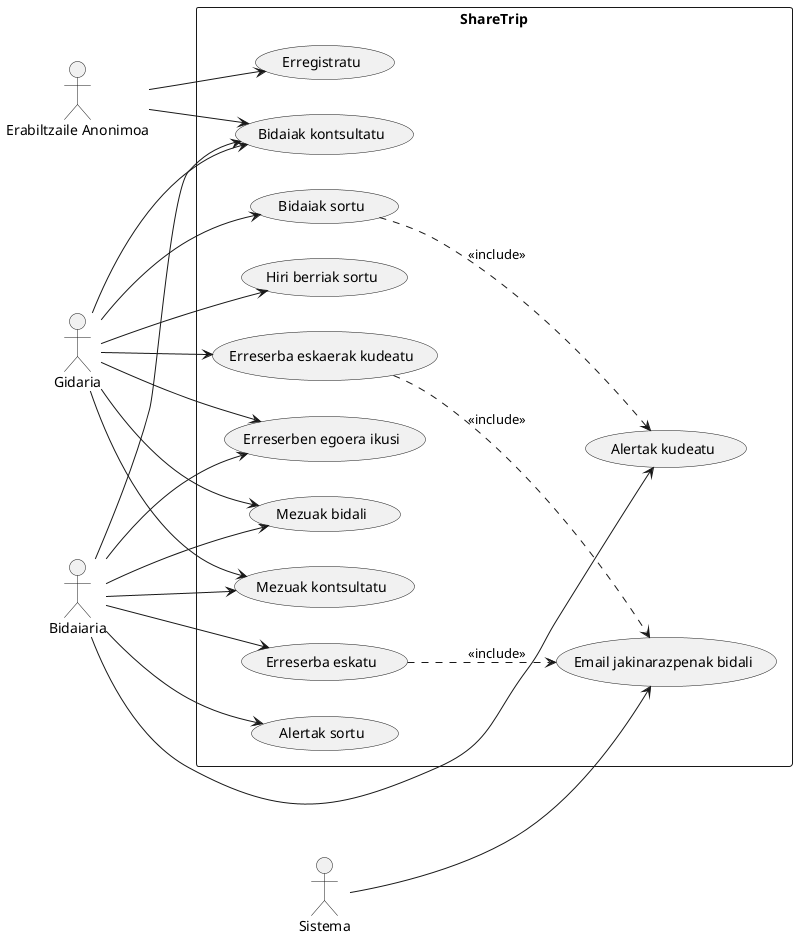 @startuml ShareTrip

left to right direction
skinparam packageStyle rectangle

actor "Erabiltzaile Anonimoa" as EA
actor "Gidaria" as G
actor "Bidaiaria" as B
actor "Sistema" as S

rectangle ShareTrip {
  usecase "Bidaiak kontsultatu" as UC1
  usecase "Erregistratu" as UC2
  usecase "Bidaiak sortu" as UC3
  usecase "Hiri berriak sortu" as UC4
  usecase "Erreserba eskaerak kudeatu" as UC5
  usecase "Erreserba eskatu" as UC6
  usecase "Alertak sortu" as UC7
  usecase "Alertak kudeatu" as UC8
  usecase "Mezuak bidali" as UC9
  usecase "Mezuak kontsultatu" as UC10
  usecase "Email jakinarazpenak bidali" as UC11
  usecase "Erreserben egoera ikusi" as UC12
}

' Erabiltzaile Anonimoaren erabilpen kasuak
EA --> UC1
EA --> UC2

' Gidariaren erabilpen kasuak
G --> UC1
G --> UC3
G --> UC4
G --> UC5
G --> UC9
G --> UC10
G --> UC12

' Bidaiariaren erabilpen kasuak
B --> UC1
B --> UC6
B --> UC7
B --> UC8
B --> UC9
B --> UC10
B --> UC12

' Sistemaren erabilpen kasuak
S --> UC11

' Hedapenak eta inklusio erlazioak
UC6 ..> UC11 : <<include>>
UC5 ..> UC11 : <<include>>
UC3 ..> UC8 : <<include>>

@enduml